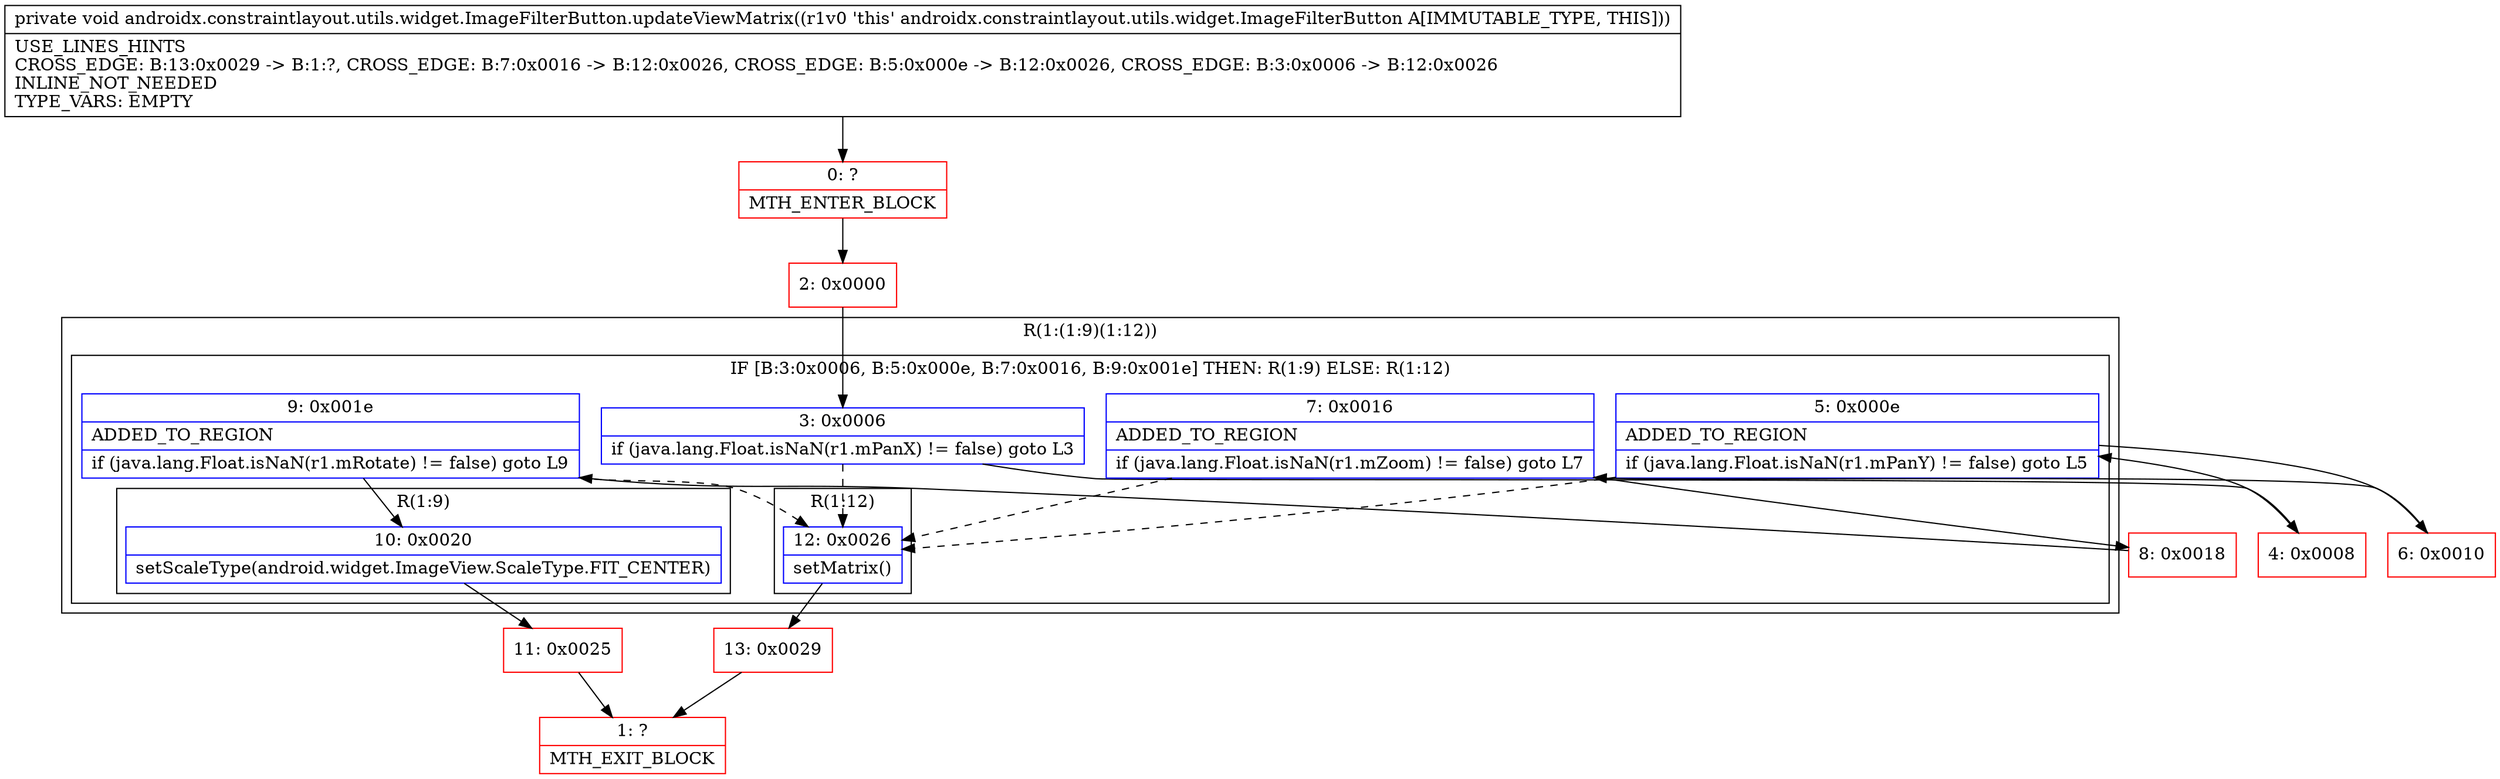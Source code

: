digraph "CFG forandroidx.constraintlayout.utils.widget.ImageFilterButton.updateViewMatrix()V" {
subgraph cluster_Region_341905765 {
label = "R(1:(1:9)(1:12))";
node [shape=record,color=blue];
subgraph cluster_IfRegion_1128254249 {
label = "IF [B:3:0x0006, B:5:0x000e, B:7:0x0016, B:9:0x001e] THEN: R(1:9) ELSE: R(1:12)";
node [shape=record,color=blue];
Node_3 [shape=record,label="{3\:\ 0x0006|if (java.lang.Float.isNaN(r1.mPanX) != false) goto L3\l}"];
Node_5 [shape=record,label="{5\:\ 0x000e|ADDED_TO_REGION\l|if (java.lang.Float.isNaN(r1.mPanY) != false) goto L5\l}"];
Node_7 [shape=record,label="{7\:\ 0x0016|ADDED_TO_REGION\l|if (java.lang.Float.isNaN(r1.mZoom) != false) goto L7\l}"];
Node_9 [shape=record,label="{9\:\ 0x001e|ADDED_TO_REGION\l|if (java.lang.Float.isNaN(r1.mRotate) != false) goto L9\l}"];
subgraph cluster_Region_113574587 {
label = "R(1:9)";
node [shape=record,color=blue];
Node_10 [shape=record,label="{10\:\ 0x0020|setScaleType(android.widget.ImageView.ScaleType.FIT_CENTER)\l}"];
}
subgraph cluster_Region_625904227 {
label = "R(1:12)";
node [shape=record,color=blue];
Node_12 [shape=record,label="{12\:\ 0x0026|setMatrix()\l}"];
}
}
}
Node_0 [shape=record,color=red,label="{0\:\ ?|MTH_ENTER_BLOCK\l}"];
Node_2 [shape=record,color=red,label="{2\:\ 0x0000}"];
Node_4 [shape=record,color=red,label="{4\:\ 0x0008}"];
Node_6 [shape=record,color=red,label="{6\:\ 0x0010}"];
Node_8 [shape=record,color=red,label="{8\:\ 0x0018}"];
Node_11 [shape=record,color=red,label="{11\:\ 0x0025}"];
Node_1 [shape=record,color=red,label="{1\:\ ?|MTH_EXIT_BLOCK\l}"];
Node_13 [shape=record,color=red,label="{13\:\ 0x0029}"];
MethodNode[shape=record,label="{private void androidx.constraintlayout.utils.widget.ImageFilterButton.updateViewMatrix((r1v0 'this' androidx.constraintlayout.utils.widget.ImageFilterButton A[IMMUTABLE_TYPE, THIS]))  | USE_LINES_HINTS\lCROSS_EDGE: B:13:0x0029 \-\> B:1:?, CROSS_EDGE: B:7:0x0016 \-\> B:12:0x0026, CROSS_EDGE: B:5:0x000e \-\> B:12:0x0026, CROSS_EDGE: B:3:0x0006 \-\> B:12:0x0026\lINLINE_NOT_NEEDED\lTYPE_VARS: EMPTY\l}"];
MethodNode -> Node_0;Node_3 -> Node_4;
Node_3 -> Node_12[style=dashed];
Node_5 -> Node_6;
Node_5 -> Node_12[style=dashed];
Node_7 -> Node_8;
Node_7 -> Node_12[style=dashed];
Node_9 -> Node_10;
Node_9 -> Node_12[style=dashed];
Node_10 -> Node_11;
Node_12 -> Node_13;
Node_0 -> Node_2;
Node_2 -> Node_3;
Node_4 -> Node_5;
Node_6 -> Node_7;
Node_8 -> Node_9;
Node_11 -> Node_1;
Node_13 -> Node_1;
}

